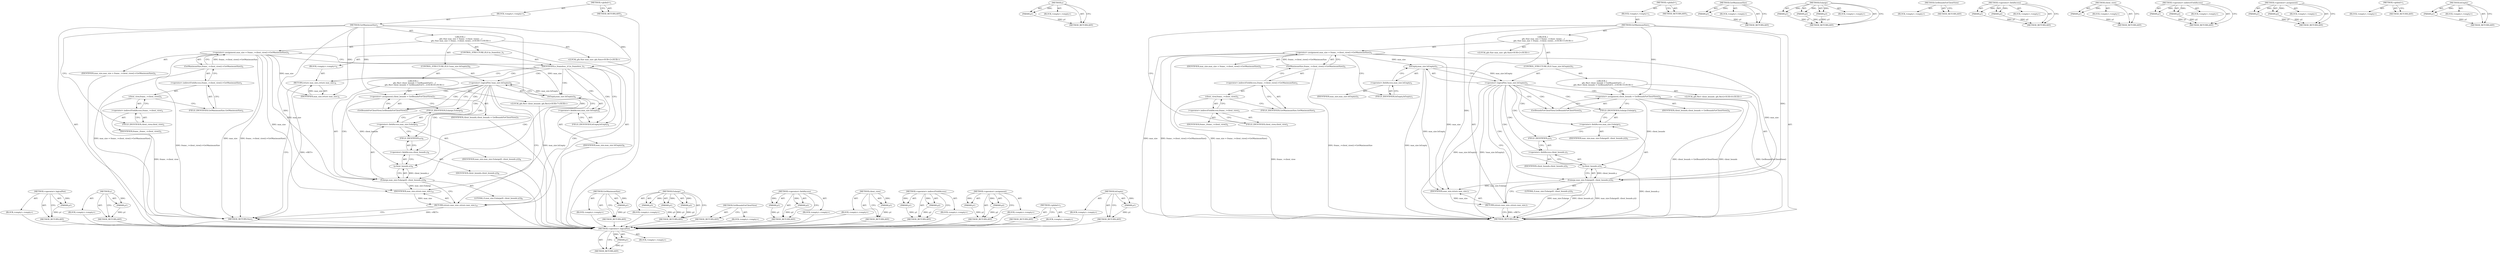 digraph "IsEmpty" {
vulnerable_83 [label=<(METHOD,&lt;operator&gt;.logicalNot)>];
vulnerable_84 [label=<(PARAM,p1)>];
vulnerable_85 [label=<(BLOCK,&lt;empty&gt;,&lt;empty&gt;)>];
vulnerable_86 [label=<(METHOD_RETURN,ANY)>];
vulnerable_105 [label=<(METHOD,y)>];
vulnerable_106 [label=<(PARAM,p1)>];
vulnerable_107 [label=<(BLOCK,&lt;empty&gt;,&lt;empty&gt;)>];
vulnerable_108 [label=<(METHOD_RETURN,ANY)>];
vulnerable_6 [label=<(METHOD,&lt;global&gt;)<SUB>1</SUB>>];
vulnerable_7 [label=<(BLOCK,&lt;empty&gt;,&lt;empty&gt;)<SUB>1</SUB>>];
vulnerable_8 [label=<(METHOD,GetMaximumSize)<SUB>1</SUB>>];
vulnerable_9 [label="<(BLOCK,{
   gfx::Size max_size = frame_-&gt;client_view()...,{
   gfx::Size max_size = frame_-&gt;client_view()...)<SUB>1</SUB>>"];
vulnerable_10 [label="<(LOCAL,gfx.Size max_size: gfx.Size)<SUB>2</SUB>>"];
vulnerable_11 [label=<(&lt;operator&gt;.assignment,max_size = frame_-&gt;client_view()-&gt;GetMaximumSize())<SUB>2</SUB>>];
vulnerable_12 [label=<(IDENTIFIER,max_size,max_size = frame_-&gt;client_view()-&gt;GetMaximumSize())<SUB>2</SUB>>];
vulnerable_13 [label=<(GetMaximumSize,frame_-&gt;client_view()-&gt;GetMaximumSize())<SUB>2</SUB>>];
vulnerable_14 [label=<(&lt;operator&gt;.indirectFieldAccess,frame_-&gt;client_view()-&gt;GetMaximumSize)<SUB>2</SUB>>];
vulnerable_15 [label=<(client_view,frame_-&gt;client_view())<SUB>2</SUB>>];
vulnerable_16 [label=<(&lt;operator&gt;.indirectFieldAccess,frame_-&gt;client_view)<SUB>2</SUB>>];
vulnerable_17 [label=<(IDENTIFIER,frame_,frame_-&gt;client_view())<SUB>2</SUB>>];
vulnerable_18 [label=<(FIELD_IDENTIFIER,client_view,client_view)<SUB>2</SUB>>];
vulnerable_19 [label=<(FIELD_IDENTIFIER,GetMaximumSize,GetMaximumSize)<SUB>2</SUB>>];
vulnerable_20 [label=<(CONTROL_STRUCTURE,IF,if (!max_size.IsEmpty()))<SUB>3</SUB>>];
vulnerable_21 [label=<(&lt;operator&gt;.logicalNot,!max_size.IsEmpty())<SUB>3</SUB>>];
vulnerable_22 [label=<(IsEmpty,max_size.IsEmpty())<SUB>3</SUB>>];
vulnerable_23 [label=<(&lt;operator&gt;.fieldAccess,max_size.IsEmpty)<SUB>3</SUB>>];
vulnerable_24 [label=<(IDENTIFIER,max_size,max_size.IsEmpty())<SUB>3</SUB>>];
vulnerable_25 [label=<(FIELD_IDENTIFIER,IsEmpty,IsEmpty)<SUB>3</SUB>>];
vulnerable_26 [label="<(BLOCK,{
     gfx::Rect client_bounds = GetBoundsForCl...,{
     gfx::Rect client_bounds = GetBoundsForCl...)<SUB>3</SUB>>"];
vulnerable_27 [label="<(LOCAL,gfx.Rect client_bounds: gfx.Rect)<SUB>4</SUB>>"];
vulnerable_28 [label=<(&lt;operator&gt;.assignment,client_bounds = GetBoundsForClientView())<SUB>4</SUB>>];
vulnerable_29 [label=<(IDENTIFIER,client_bounds,client_bounds = GetBoundsForClientView())<SUB>4</SUB>>];
vulnerable_30 [label=<(GetBoundsForClientView,GetBoundsForClientView())<SUB>4</SUB>>];
vulnerable_31 [label=<(Enlarge,max_size.Enlarge(0, client_bounds.y()))<SUB>5</SUB>>];
vulnerable_32 [label=<(&lt;operator&gt;.fieldAccess,max_size.Enlarge)<SUB>5</SUB>>];
vulnerable_33 [label=<(IDENTIFIER,max_size,max_size.Enlarge(0, client_bounds.y()))<SUB>5</SUB>>];
vulnerable_34 [label=<(FIELD_IDENTIFIER,Enlarge,Enlarge)<SUB>5</SUB>>];
vulnerable_35 [label=<(LITERAL,0,max_size.Enlarge(0, client_bounds.y()))<SUB>5</SUB>>];
vulnerable_36 [label=<(y,client_bounds.y())<SUB>5</SUB>>];
vulnerable_37 [label=<(&lt;operator&gt;.fieldAccess,client_bounds.y)<SUB>5</SUB>>];
vulnerable_38 [label=<(IDENTIFIER,client_bounds,client_bounds.y())<SUB>5</SUB>>];
vulnerable_39 [label=<(FIELD_IDENTIFIER,y,y)<SUB>5</SUB>>];
vulnerable_40 [label=<(RETURN,return max_size;,return max_size;)<SUB>7</SUB>>];
vulnerable_41 [label=<(IDENTIFIER,max_size,return max_size;)<SUB>7</SUB>>];
vulnerable_42 [label=<(METHOD_RETURN,Size)<SUB>1</SUB>>];
vulnerable_44 [label=<(METHOD_RETURN,ANY)<SUB>1</SUB>>];
vulnerable_70 [label=<(METHOD,GetMaximumSize)>];
vulnerable_71 [label=<(PARAM,p1)>];
vulnerable_72 [label=<(BLOCK,&lt;empty&gt;,&lt;empty&gt;)>];
vulnerable_73 [label=<(METHOD_RETURN,ANY)>];
vulnerable_99 [label=<(METHOD,Enlarge)>];
vulnerable_100 [label=<(PARAM,p1)>];
vulnerable_101 [label=<(PARAM,p2)>];
vulnerable_102 [label=<(PARAM,p3)>];
vulnerable_103 [label=<(BLOCK,&lt;empty&gt;,&lt;empty&gt;)>];
vulnerable_104 [label=<(METHOD_RETURN,ANY)>];
vulnerable_96 [label=<(METHOD,GetBoundsForClientView)>];
vulnerable_97 [label=<(BLOCK,&lt;empty&gt;,&lt;empty&gt;)>];
vulnerable_98 [label=<(METHOD_RETURN,ANY)>];
vulnerable_91 [label=<(METHOD,&lt;operator&gt;.fieldAccess)>];
vulnerable_92 [label=<(PARAM,p1)>];
vulnerable_93 [label=<(PARAM,p2)>];
vulnerable_94 [label=<(BLOCK,&lt;empty&gt;,&lt;empty&gt;)>];
vulnerable_95 [label=<(METHOD_RETURN,ANY)>];
vulnerable_79 [label=<(METHOD,client_view)>];
vulnerable_80 [label=<(PARAM,p1)>];
vulnerable_81 [label=<(BLOCK,&lt;empty&gt;,&lt;empty&gt;)>];
vulnerable_82 [label=<(METHOD_RETURN,ANY)>];
vulnerable_74 [label=<(METHOD,&lt;operator&gt;.indirectFieldAccess)>];
vulnerable_75 [label=<(PARAM,p1)>];
vulnerable_76 [label=<(PARAM,p2)>];
vulnerable_77 [label=<(BLOCK,&lt;empty&gt;,&lt;empty&gt;)>];
vulnerable_78 [label=<(METHOD_RETURN,ANY)>];
vulnerable_65 [label=<(METHOD,&lt;operator&gt;.assignment)>];
vulnerable_66 [label=<(PARAM,p1)>];
vulnerable_67 [label=<(PARAM,p2)>];
vulnerable_68 [label=<(BLOCK,&lt;empty&gt;,&lt;empty&gt;)>];
vulnerable_69 [label=<(METHOD_RETURN,ANY)>];
vulnerable_59 [label=<(METHOD,&lt;global&gt;)<SUB>1</SUB>>];
vulnerable_60 [label=<(BLOCK,&lt;empty&gt;,&lt;empty&gt;)>];
vulnerable_61 [label=<(METHOD_RETURN,ANY)>];
vulnerable_87 [label=<(METHOD,IsEmpty)>];
vulnerable_88 [label=<(PARAM,p1)>];
vulnerable_89 [label=<(BLOCK,&lt;empty&gt;,&lt;empty&gt;)>];
vulnerable_90 [label=<(METHOD_RETURN,ANY)>];
fixed_88 [label=<(METHOD,&lt;operator&gt;.logicalNot)>];
fixed_89 [label=<(PARAM,p1)>];
fixed_90 [label=<(BLOCK,&lt;empty&gt;,&lt;empty&gt;)>];
fixed_91 [label=<(METHOD_RETURN,ANY)>];
fixed_110 [label=<(METHOD,y)>];
fixed_111 [label=<(PARAM,p1)>];
fixed_112 [label=<(BLOCK,&lt;empty&gt;,&lt;empty&gt;)>];
fixed_113 [label=<(METHOD_RETURN,ANY)>];
fixed_6 [label=<(METHOD,&lt;global&gt;)<SUB>1</SUB>>];
fixed_7 [label=<(BLOCK,&lt;empty&gt;,&lt;empty&gt;)<SUB>1</SUB>>];
fixed_8 [label=<(METHOD,GetMaximumSize)<SUB>1</SUB>>];
fixed_9 [label="<(BLOCK,{
   gfx::Size max_size = frame_-&gt;client_view()...,{
   gfx::Size max_size = frame_-&gt;client_view()...)<SUB>1</SUB>>"];
fixed_10 [label="<(LOCAL,gfx.Size max_size: gfx.Size)<SUB>2</SUB>>"];
fixed_11 [label=<(&lt;operator&gt;.assignment,max_size = frame_-&gt;client_view()-&gt;GetMaximumSize())<SUB>2</SUB>>];
fixed_12 [label=<(IDENTIFIER,max_size,max_size = frame_-&gt;client_view()-&gt;GetMaximumSize())<SUB>2</SUB>>];
fixed_13 [label=<(GetMaximumSize,frame_-&gt;client_view()-&gt;GetMaximumSize())<SUB>2</SUB>>];
fixed_14 [label=<(&lt;operator&gt;.indirectFieldAccess,frame_-&gt;client_view()-&gt;GetMaximumSize)<SUB>2</SUB>>];
fixed_15 [label=<(client_view,frame_-&gt;client_view())<SUB>2</SUB>>];
fixed_16 [label=<(&lt;operator&gt;.indirectFieldAccess,frame_-&gt;client_view)<SUB>2</SUB>>];
fixed_17 [label=<(IDENTIFIER,frame_,frame_-&gt;client_view())<SUB>2</SUB>>];
fixed_18 [label=<(FIELD_IDENTIFIER,client_view,client_view)<SUB>2</SUB>>];
fixed_19 [label=<(FIELD_IDENTIFIER,GetMaximumSize,GetMaximumSize)<SUB>2</SUB>>];
fixed_20 [label=<(CONTROL_STRUCTURE,IF,if (is_frameless_))<SUB>3</SUB>>];
fixed_21 [label=<(IDENTIFIER,is_frameless_,if (is_frameless_))<SUB>3</SUB>>];
fixed_22 [label=<(BLOCK,&lt;empty&gt;,&lt;empty&gt;)<SUB>4</SUB>>];
fixed_23 [label=<(RETURN,return max_size;,return max_size;)<SUB>4</SUB>>];
fixed_24 [label=<(IDENTIFIER,max_size,return max_size;)<SUB>4</SUB>>];
fixed_25 [label=<(CONTROL_STRUCTURE,IF,if (!max_size.IsEmpty()))<SUB>6</SUB>>];
fixed_26 [label=<(&lt;operator&gt;.logicalNot,!max_size.IsEmpty())<SUB>6</SUB>>];
fixed_27 [label=<(IsEmpty,max_size.IsEmpty())<SUB>6</SUB>>];
fixed_28 [label=<(&lt;operator&gt;.fieldAccess,max_size.IsEmpty)<SUB>6</SUB>>];
fixed_29 [label=<(IDENTIFIER,max_size,max_size.IsEmpty())<SUB>6</SUB>>];
fixed_30 [label=<(FIELD_IDENTIFIER,IsEmpty,IsEmpty)<SUB>6</SUB>>];
fixed_31 [label="<(BLOCK,{
     gfx::Rect client_bounds = GetBoundsForCl...,{
     gfx::Rect client_bounds = GetBoundsForCl...)<SUB>6</SUB>>"];
fixed_32 [label="<(LOCAL,gfx.Rect client_bounds: gfx.Rect)<SUB>7</SUB>>"];
fixed_33 [label=<(&lt;operator&gt;.assignment,client_bounds = GetBoundsForClientView())<SUB>7</SUB>>];
fixed_34 [label=<(IDENTIFIER,client_bounds,client_bounds = GetBoundsForClientView())<SUB>7</SUB>>];
fixed_35 [label=<(GetBoundsForClientView,GetBoundsForClientView())<SUB>7</SUB>>];
fixed_36 [label=<(Enlarge,max_size.Enlarge(0, client_bounds.y()))<SUB>8</SUB>>];
fixed_37 [label=<(&lt;operator&gt;.fieldAccess,max_size.Enlarge)<SUB>8</SUB>>];
fixed_38 [label=<(IDENTIFIER,max_size,max_size.Enlarge(0, client_bounds.y()))<SUB>8</SUB>>];
fixed_39 [label=<(FIELD_IDENTIFIER,Enlarge,Enlarge)<SUB>8</SUB>>];
fixed_40 [label=<(LITERAL,0,max_size.Enlarge(0, client_bounds.y()))<SUB>8</SUB>>];
fixed_41 [label=<(y,client_bounds.y())<SUB>8</SUB>>];
fixed_42 [label=<(&lt;operator&gt;.fieldAccess,client_bounds.y)<SUB>8</SUB>>];
fixed_43 [label=<(IDENTIFIER,client_bounds,client_bounds.y())<SUB>8</SUB>>];
fixed_44 [label=<(FIELD_IDENTIFIER,y,y)<SUB>8</SUB>>];
fixed_45 [label=<(RETURN,return max_size;,return max_size;)<SUB>10</SUB>>];
fixed_46 [label=<(IDENTIFIER,max_size,return max_size;)<SUB>10</SUB>>];
fixed_47 [label=<(METHOD_RETURN,Size)<SUB>1</SUB>>];
fixed_49 [label=<(METHOD_RETURN,ANY)<SUB>1</SUB>>];
fixed_75 [label=<(METHOD,GetMaximumSize)>];
fixed_76 [label=<(PARAM,p1)>];
fixed_77 [label=<(BLOCK,&lt;empty&gt;,&lt;empty&gt;)>];
fixed_78 [label=<(METHOD_RETURN,ANY)>];
fixed_104 [label=<(METHOD,Enlarge)>];
fixed_105 [label=<(PARAM,p1)>];
fixed_106 [label=<(PARAM,p2)>];
fixed_107 [label=<(PARAM,p3)>];
fixed_108 [label=<(BLOCK,&lt;empty&gt;,&lt;empty&gt;)>];
fixed_109 [label=<(METHOD_RETURN,ANY)>];
fixed_101 [label=<(METHOD,GetBoundsForClientView)>];
fixed_102 [label=<(BLOCK,&lt;empty&gt;,&lt;empty&gt;)>];
fixed_103 [label=<(METHOD_RETURN,ANY)>];
fixed_96 [label=<(METHOD,&lt;operator&gt;.fieldAccess)>];
fixed_97 [label=<(PARAM,p1)>];
fixed_98 [label=<(PARAM,p2)>];
fixed_99 [label=<(BLOCK,&lt;empty&gt;,&lt;empty&gt;)>];
fixed_100 [label=<(METHOD_RETURN,ANY)>];
fixed_84 [label=<(METHOD,client_view)>];
fixed_85 [label=<(PARAM,p1)>];
fixed_86 [label=<(BLOCK,&lt;empty&gt;,&lt;empty&gt;)>];
fixed_87 [label=<(METHOD_RETURN,ANY)>];
fixed_79 [label=<(METHOD,&lt;operator&gt;.indirectFieldAccess)>];
fixed_80 [label=<(PARAM,p1)>];
fixed_81 [label=<(PARAM,p2)>];
fixed_82 [label=<(BLOCK,&lt;empty&gt;,&lt;empty&gt;)>];
fixed_83 [label=<(METHOD_RETURN,ANY)>];
fixed_70 [label=<(METHOD,&lt;operator&gt;.assignment)>];
fixed_71 [label=<(PARAM,p1)>];
fixed_72 [label=<(PARAM,p2)>];
fixed_73 [label=<(BLOCK,&lt;empty&gt;,&lt;empty&gt;)>];
fixed_74 [label=<(METHOD_RETURN,ANY)>];
fixed_64 [label=<(METHOD,&lt;global&gt;)<SUB>1</SUB>>];
fixed_65 [label=<(BLOCK,&lt;empty&gt;,&lt;empty&gt;)>];
fixed_66 [label=<(METHOD_RETURN,ANY)>];
fixed_92 [label=<(METHOD,IsEmpty)>];
fixed_93 [label=<(PARAM,p1)>];
fixed_94 [label=<(BLOCK,&lt;empty&gt;,&lt;empty&gt;)>];
fixed_95 [label=<(METHOD_RETURN,ANY)>];
vulnerable_83 -> vulnerable_84  [key=0, label="AST: "];
vulnerable_83 -> vulnerable_84  [key=1, label="DDG: "];
vulnerable_83 -> vulnerable_85  [key=0, label="AST: "];
vulnerable_83 -> vulnerable_86  [key=0, label="AST: "];
vulnerable_83 -> vulnerable_86  [key=1, label="CFG: "];
vulnerable_84 -> vulnerable_86  [key=0, label="DDG: p1"];
vulnerable_105 -> vulnerable_106  [key=0, label="AST: "];
vulnerable_105 -> vulnerable_106  [key=1, label="DDG: "];
vulnerable_105 -> vulnerable_107  [key=0, label="AST: "];
vulnerable_105 -> vulnerable_108  [key=0, label="AST: "];
vulnerable_105 -> vulnerable_108  [key=1, label="CFG: "];
vulnerable_106 -> vulnerable_108  [key=0, label="DDG: p1"];
vulnerable_6 -> vulnerable_7  [key=0, label="AST: "];
vulnerable_6 -> vulnerable_44  [key=0, label="AST: "];
vulnerable_6 -> vulnerable_44  [key=1, label="CFG: "];
vulnerable_7 -> vulnerable_8  [key=0, label="AST: "];
vulnerable_8 -> vulnerable_9  [key=0, label="AST: "];
vulnerable_8 -> vulnerable_42  [key=0, label="AST: "];
vulnerable_8 -> vulnerable_18  [key=0, label="CFG: "];
vulnerable_8 -> vulnerable_41  [key=0, label="DDG: "];
vulnerable_8 -> vulnerable_28  [key=0, label="DDG: "];
vulnerable_8 -> vulnerable_31  [key=0, label="DDG: "];
vulnerable_9 -> vulnerable_10  [key=0, label="AST: "];
vulnerable_9 -> vulnerable_11  [key=0, label="AST: "];
vulnerable_9 -> vulnerable_20  [key=0, label="AST: "];
vulnerable_9 -> vulnerable_40  [key=0, label="AST: "];
vulnerable_11 -> vulnerable_12  [key=0, label="AST: "];
vulnerable_11 -> vulnerable_13  [key=0, label="AST: "];
vulnerable_11 -> vulnerable_25  [key=0, label="CFG: "];
vulnerable_11 -> vulnerable_42  [key=0, label="DDG: max_size"];
vulnerable_11 -> vulnerable_42  [key=1, label="DDG: frame_-&gt;client_view()-&gt;GetMaximumSize()"];
vulnerable_11 -> vulnerable_42  [key=2, label="DDG: max_size = frame_-&gt;client_view()-&gt;GetMaximumSize()"];
vulnerable_11 -> vulnerable_41  [key=0, label="DDG: max_size"];
vulnerable_11 -> vulnerable_22  [key=0, label="DDG: max_size"];
vulnerable_11 -> vulnerable_31  [key=0, label="DDG: max_size"];
vulnerable_13 -> vulnerable_14  [key=0, label="AST: "];
vulnerable_13 -> vulnerable_11  [key=0, label="CFG: "];
vulnerable_13 -> vulnerable_11  [key=1, label="DDG: frame_-&gt;client_view()-&gt;GetMaximumSize"];
vulnerable_13 -> vulnerable_42  [key=0, label="DDG: frame_-&gt;client_view()-&gt;GetMaximumSize"];
vulnerable_14 -> vulnerable_15  [key=0, label="AST: "];
vulnerable_14 -> vulnerable_19  [key=0, label="AST: "];
vulnerable_14 -> vulnerable_13  [key=0, label="CFG: "];
vulnerable_15 -> vulnerable_16  [key=0, label="AST: "];
vulnerable_15 -> vulnerable_19  [key=0, label="CFG: "];
vulnerable_15 -> vulnerable_42  [key=0, label="DDG: frame_-&gt;client_view"];
vulnerable_16 -> vulnerable_17  [key=0, label="AST: "];
vulnerable_16 -> vulnerable_18  [key=0, label="AST: "];
vulnerable_16 -> vulnerable_15  [key=0, label="CFG: "];
vulnerable_18 -> vulnerable_16  [key=0, label="CFG: "];
vulnerable_19 -> vulnerable_14  [key=0, label="CFG: "];
vulnerable_20 -> vulnerable_21  [key=0, label="AST: "];
vulnerable_20 -> vulnerable_26  [key=0, label="AST: "];
vulnerable_21 -> vulnerable_22  [key=0, label="AST: "];
vulnerable_21 -> vulnerable_30  [key=0, label="CFG: "];
vulnerable_21 -> vulnerable_30  [key=1, label="CDG: "];
vulnerable_21 -> vulnerable_40  [key=0, label="CFG: "];
vulnerable_21 -> vulnerable_42  [key=0, label="DDG: max_size.IsEmpty()"];
vulnerable_21 -> vulnerable_42  [key=1, label="DDG: !max_size.IsEmpty()"];
vulnerable_21 -> vulnerable_34  [key=0, label="CDG: "];
vulnerable_21 -> vulnerable_32  [key=0, label="CDG: "];
vulnerable_21 -> vulnerable_28  [key=0, label="CDG: "];
vulnerable_21 -> vulnerable_36  [key=0, label="CDG: "];
vulnerable_21 -> vulnerable_37  [key=0, label="CDG: "];
vulnerable_21 -> vulnerable_39  [key=0, label="CDG: "];
vulnerable_21 -> vulnerable_31  [key=0, label="CDG: "];
vulnerable_22 -> vulnerable_23  [key=0, label="AST: "];
vulnerable_22 -> vulnerable_21  [key=0, label="CFG: "];
vulnerable_22 -> vulnerable_21  [key=1, label="DDG: max_size.IsEmpty"];
vulnerable_22 -> vulnerable_42  [key=0, label="DDG: max_size.IsEmpty"];
vulnerable_22 -> vulnerable_41  [key=0, label="DDG: max_size.IsEmpty"];
vulnerable_23 -> vulnerable_24  [key=0, label="AST: "];
vulnerable_23 -> vulnerable_25  [key=0, label="AST: "];
vulnerable_23 -> vulnerable_22  [key=0, label="CFG: "];
vulnerable_25 -> vulnerable_23  [key=0, label="CFG: "];
vulnerable_26 -> vulnerable_27  [key=0, label="AST: "];
vulnerable_26 -> vulnerable_28  [key=0, label="AST: "];
vulnerable_26 -> vulnerable_31  [key=0, label="AST: "];
vulnerable_28 -> vulnerable_29  [key=0, label="AST: "];
vulnerable_28 -> vulnerable_30  [key=0, label="AST: "];
vulnerable_28 -> vulnerable_34  [key=0, label="CFG: "];
vulnerable_28 -> vulnerable_42  [key=0, label="DDG: client_bounds"];
vulnerable_28 -> vulnerable_42  [key=1, label="DDG: GetBoundsForClientView()"];
vulnerable_28 -> vulnerable_42  [key=2, label="DDG: client_bounds = GetBoundsForClientView()"];
vulnerable_28 -> vulnerable_36  [key=0, label="DDG: client_bounds"];
vulnerable_30 -> vulnerable_28  [key=0, label="CFG: "];
vulnerable_31 -> vulnerable_32  [key=0, label="AST: "];
vulnerable_31 -> vulnerable_35  [key=0, label="AST: "];
vulnerable_31 -> vulnerable_36  [key=0, label="AST: "];
vulnerable_31 -> vulnerable_40  [key=0, label="CFG: "];
vulnerable_31 -> vulnerable_42  [key=0, label="DDG: max_size.Enlarge"];
vulnerable_31 -> vulnerable_42  [key=1, label="DDG: client_bounds.y()"];
vulnerable_31 -> vulnerable_42  [key=2, label="DDG: max_size.Enlarge(0, client_bounds.y())"];
vulnerable_31 -> vulnerable_41  [key=0, label="DDG: max_size.Enlarge"];
vulnerable_32 -> vulnerable_33  [key=0, label="AST: "];
vulnerable_32 -> vulnerable_34  [key=0, label="AST: "];
vulnerable_32 -> vulnerable_39  [key=0, label="CFG: "];
vulnerable_34 -> vulnerable_32  [key=0, label="CFG: "];
vulnerable_36 -> vulnerable_37  [key=0, label="AST: "];
vulnerable_36 -> vulnerable_31  [key=0, label="CFG: "];
vulnerable_36 -> vulnerable_31  [key=1, label="DDG: client_bounds.y"];
vulnerable_36 -> vulnerable_42  [key=0, label="DDG: client_bounds.y"];
vulnerable_37 -> vulnerable_38  [key=0, label="AST: "];
vulnerable_37 -> vulnerable_39  [key=0, label="AST: "];
vulnerable_37 -> vulnerable_36  [key=0, label="CFG: "];
vulnerable_39 -> vulnerable_37  [key=0, label="CFG: "];
vulnerable_40 -> vulnerable_41  [key=0, label="AST: "];
vulnerable_40 -> vulnerable_42  [key=0, label="CFG: "];
vulnerable_40 -> vulnerable_42  [key=1, label="DDG: &lt;RET&gt;"];
vulnerable_41 -> vulnerable_40  [key=0, label="DDG: max_size"];
vulnerable_70 -> vulnerable_71  [key=0, label="AST: "];
vulnerable_70 -> vulnerable_71  [key=1, label="DDG: "];
vulnerable_70 -> vulnerable_72  [key=0, label="AST: "];
vulnerable_70 -> vulnerable_73  [key=0, label="AST: "];
vulnerable_70 -> vulnerable_73  [key=1, label="CFG: "];
vulnerable_71 -> vulnerable_73  [key=0, label="DDG: p1"];
vulnerable_99 -> vulnerable_100  [key=0, label="AST: "];
vulnerable_99 -> vulnerable_100  [key=1, label="DDG: "];
vulnerable_99 -> vulnerable_103  [key=0, label="AST: "];
vulnerable_99 -> vulnerable_101  [key=0, label="AST: "];
vulnerable_99 -> vulnerable_101  [key=1, label="DDG: "];
vulnerable_99 -> vulnerable_104  [key=0, label="AST: "];
vulnerable_99 -> vulnerable_104  [key=1, label="CFG: "];
vulnerable_99 -> vulnerable_102  [key=0, label="AST: "];
vulnerable_99 -> vulnerable_102  [key=1, label="DDG: "];
vulnerable_100 -> vulnerable_104  [key=0, label="DDG: p1"];
vulnerable_101 -> vulnerable_104  [key=0, label="DDG: p2"];
vulnerable_102 -> vulnerable_104  [key=0, label="DDG: p3"];
vulnerable_96 -> vulnerable_97  [key=0, label="AST: "];
vulnerable_96 -> vulnerable_98  [key=0, label="AST: "];
vulnerable_96 -> vulnerable_98  [key=1, label="CFG: "];
vulnerable_91 -> vulnerable_92  [key=0, label="AST: "];
vulnerable_91 -> vulnerable_92  [key=1, label="DDG: "];
vulnerable_91 -> vulnerable_94  [key=0, label="AST: "];
vulnerable_91 -> vulnerable_93  [key=0, label="AST: "];
vulnerable_91 -> vulnerable_93  [key=1, label="DDG: "];
vulnerable_91 -> vulnerable_95  [key=0, label="AST: "];
vulnerable_91 -> vulnerable_95  [key=1, label="CFG: "];
vulnerable_92 -> vulnerable_95  [key=0, label="DDG: p1"];
vulnerable_93 -> vulnerable_95  [key=0, label="DDG: p2"];
vulnerable_79 -> vulnerable_80  [key=0, label="AST: "];
vulnerable_79 -> vulnerable_80  [key=1, label="DDG: "];
vulnerable_79 -> vulnerable_81  [key=0, label="AST: "];
vulnerable_79 -> vulnerable_82  [key=0, label="AST: "];
vulnerable_79 -> vulnerable_82  [key=1, label="CFG: "];
vulnerable_80 -> vulnerable_82  [key=0, label="DDG: p1"];
vulnerable_74 -> vulnerable_75  [key=0, label="AST: "];
vulnerable_74 -> vulnerable_75  [key=1, label="DDG: "];
vulnerable_74 -> vulnerable_77  [key=0, label="AST: "];
vulnerable_74 -> vulnerable_76  [key=0, label="AST: "];
vulnerable_74 -> vulnerable_76  [key=1, label="DDG: "];
vulnerable_74 -> vulnerable_78  [key=0, label="AST: "];
vulnerable_74 -> vulnerable_78  [key=1, label="CFG: "];
vulnerable_75 -> vulnerable_78  [key=0, label="DDG: p1"];
vulnerable_76 -> vulnerable_78  [key=0, label="DDG: p2"];
vulnerable_65 -> vulnerable_66  [key=0, label="AST: "];
vulnerable_65 -> vulnerable_66  [key=1, label="DDG: "];
vulnerable_65 -> vulnerable_68  [key=0, label="AST: "];
vulnerable_65 -> vulnerable_67  [key=0, label="AST: "];
vulnerable_65 -> vulnerable_67  [key=1, label="DDG: "];
vulnerable_65 -> vulnerable_69  [key=0, label="AST: "];
vulnerable_65 -> vulnerable_69  [key=1, label="CFG: "];
vulnerable_66 -> vulnerable_69  [key=0, label="DDG: p1"];
vulnerable_67 -> vulnerable_69  [key=0, label="DDG: p2"];
vulnerable_59 -> vulnerable_60  [key=0, label="AST: "];
vulnerable_59 -> vulnerable_61  [key=0, label="AST: "];
vulnerable_59 -> vulnerable_61  [key=1, label="CFG: "];
vulnerable_87 -> vulnerable_88  [key=0, label="AST: "];
vulnerable_87 -> vulnerable_88  [key=1, label="DDG: "];
vulnerable_87 -> vulnerable_89  [key=0, label="AST: "];
vulnerable_87 -> vulnerable_90  [key=0, label="AST: "];
vulnerable_87 -> vulnerable_90  [key=1, label="CFG: "];
vulnerable_88 -> vulnerable_90  [key=0, label="DDG: p1"];
fixed_88 -> fixed_89  [key=0, label="AST: "];
fixed_88 -> fixed_89  [key=1, label="DDG: "];
fixed_88 -> fixed_90  [key=0, label="AST: "];
fixed_88 -> fixed_91  [key=0, label="AST: "];
fixed_88 -> fixed_91  [key=1, label="CFG: "];
fixed_89 -> fixed_91  [key=0, label="DDG: p1"];
fixed_90 -> vulnerable_83  [key=0];
fixed_91 -> vulnerable_83  [key=0];
fixed_110 -> fixed_111  [key=0, label="AST: "];
fixed_110 -> fixed_111  [key=1, label="DDG: "];
fixed_110 -> fixed_112  [key=0, label="AST: "];
fixed_110 -> fixed_113  [key=0, label="AST: "];
fixed_110 -> fixed_113  [key=1, label="CFG: "];
fixed_111 -> fixed_113  [key=0, label="DDG: p1"];
fixed_112 -> vulnerable_83  [key=0];
fixed_113 -> vulnerable_83  [key=0];
fixed_6 -> fixed_7  [key=0, label="AST: "];
fixed_6 -> fixed_49  [key=0, label="AST: "];
fixed_6 -> fixed_49  [key=1, label="CFG: "];
fixed_7 -> fixed_8  [key=0, label="AST: "];
fixed_8 -> fixed_9  [key=0, label="AST: "];
fixed_8 -> fixed_47  [key=0, label="AST: "];
fixed_8 -> fixed_18  [key=0, label="CFG: "];
fixed_8 -> fixed_21  [key=0, label="DDG: "];
fixed_8 -> fixed_46  [key=0, label="DDG: "];
fixed_8 -> fixed_33  [key=0, label="DDG: "];
fixed_8 -> fixed_24  [key=0, label="DDG: "];
fixed_8 -> fixed_36  [key=0, label="DDG: "];
fixed_9 -> fixed_10  [key=0, label="AST: "];
fixed_9 -> fixed_11  [key=0, label="AST: "];
fixed_9 -> fixed_20  [key=0, label="AST: "];
fixed_9 -> fixed_25  [key=0, label="AST: "];
fixed_9 -> fixed_45  [key=0, label="AST: "];
fixed_10 -> vulnerable_83  [key=0];
fixed_11 -> fixed_12  [key=0, label="AST: "];
fixed_11 -> fixed_13  [key=0, label="AST: "];
fixed_11 -> fixed_21  [key=0, label="CFG: "];
fixed_11 -> fixed_47  [key=0, label="DDG: max_size"];
fixed_11 -> fixed_47  [key=1, label="DDG: frame_-&gt;client_view()-&gt;GetMaximumSize()"];
fixed_11 -> fixed_47  [key=2, label="DDG: max_size = frame_-&gt;client_view()-&gt;GetMaximumSize()"];
fixed_11 -> fixed_46  [key=0, label="DDG: max_size"];
fixed_11 -> fixed_24  [key=0, label="DDG: max_size"];
fixed_11 -> fixed_27  [key=0, label="DDG: max_size"];
fixed_11 -> fixed_36  [key=0, label="DDG: max_size"];
fixed_12 -> vulnerable_83  [key=0];
fixed_13 -> fixed_14  [key=0, label="AST: "];
fixed_13 -> fixed_11  [key=0, label="CFG: "];
fixed_13 -> fixed_11  [key=1, label="DDG: frame_-&gt;client_view()-&gt;GetMaximumSize"];
fixed_13 -> fixed_47  [key=0, label="DDG: frame_-&gt;client_view()-&gt;GetMaximumSize"];
fixed_14 -> fixed_15  [key=0, label="AST: "];
fixed_14 -> fixed_19  [key=0, label="AST: "];
fixed_14 -> fixed_13  [key=0, label="CFG: "];
fixed_15 -> fixed_16  [key=0, label="AST: "];
fixed_15 -> fixed_19  [key=0, label="CFG: "];
fixed_15 -> fixed_47  [key=0, label="DDG: frame_-&gt;client_view"];
fixed_16 -> fixed_17  [key=0, label="AST: "];
fixed_16 -> fixed_18  [key=0, label="AST: "];
fixed_16 -> fixed_15  [key=0, label="CFG: "];
fixed_17 -> vulnerable_83  [key=0];
fixed_18 -> fixed_16  [key=0, label="CFG: "];
fixed_19 -> fixed_14  [key=0, label="CFG: "];
fixed_20 -> fixed_21  [key=0, label="AST: "];
fixed_20 -> fixed_22  [key=0, label="AST: "];
fixed_21 -> fixed_23  [key=0, label="CFG: "];
fixed_21 -> fixed_23  [key=1, label="CDG: "];
fixed_21 -> fixed_30  [key=0, label="CFG: "];
fixed_21 -> fixed_30  [key=1, label="CDG: "];
fixed_21 -> fixed_26  [key=0, label="CDG: "];
fixed_21 -> fixed_28  [key=0, label="CDG: "];
fixed_21 -> fixed_45  [key=0, label="CDG: "];
fixed_21 -> fixed_27  [key=0, label="CDG: "];
fixed_22 -> fixed_23  [key=0, label="AST: "];
fixed_23 -> fixed_24  [key=0, label="AST: "];
fixed_23 -> fixed_47  [key=0, label="CFG: "];
fixed_23 -> fixed_47  [key=1, label="DDG: &lt;RET&gt;"];
fixed_24 -> fixed_23  [key=0, label="DDG: max_size"];
fixed_25 -> fixed_26  [key=0, label="AST: "];
fixed_25 -> fixed_31  [key=0, label="AST: "];
fixed_26 -> fixed_27  [key=0, label="AST: "];
fixed_26 -> fixed_35  [key=0, label="CFG: "];
fixed_26 -> fixed_35  [key=1, label="CDG: "];
fixed_26 -> fixed_45  [key=0, label="CFG: "];
fixed_26 -> fixed_33  [key=0, label="CDG: "];
fixed_26 -> fixed_42  [key=0, label="CDG: "];
fixed_26 -> fixed_36  [key=0, label="CDG: "];
fixed_26 -> fixed_44  [key=0, label="CDG: "];
fixed_26 -> fixed_37  [key=0, label="CDG: "];
fixed_26 -> fixed_41  [key=0, label="CDG: "];
fixed_26 -> fixed_39  [key=0, label="CDG: "];
fixed_27 -> fixed_28  [key=0, label="AST: "];
fixed_27 -> fixed_26  [key=0, label="CFG: "];
fixed_27 -> fixed_26  [key=1, label="DDG: max_size.IsEmpty"];
fixed_27 -> fixed_46  [key=0, label="DDG: max_size.IsEmpty"];
fixed_28 -> fixed_29  [key=0, label="AST: "];
fixed_28 -> fixed_30  [key=0, label="AST: "];
fixed_28 -> fixed_27  [key=0, label="CFG: "];
fixed_29 -> vulnerable_83  [key=0];
fixed_30 -> fixed_28  [key=0, label="CFG: "];
fixed_31 -> fixed_32  [key=0, label="AST: "];
fixed_31 -> fixed_33  [key=0, label="AST: "];
fixed_31 -> fixed_36  [key=0, label="AST: "];
fixed_32 -> vulnerable_83  [key=0];
fixed_33 -> fixed_34  [key=0, label="AST: "];
fixed_33 -> fixed_35  [key=0, label="AST: "];
fixed_33 -> fixed_39  [key=0, label="CFG: "];
fixed_33 -> fixed_41  [key=0, label="DDG: client_bounds"];
fixed_34 -> vulnerable_83  [key=0];
fixed_35 -> fixed_33  [key=0, label="CFG: "];
fixed_36 -> fixed_37  [key=0, label="AST: "];
fixed_36 -> fixed_40  [key=0, label="AST: "];
fixed_36 -> fixed_41  [key=0, label="AST: "];
fixed_36 -> fixed_45  [key=0, label="CFG: "];
fixed_36 -> fixed_46  [key=0, label="DDG: max_size.Enlarge"];
fixed_37 -> fixed_38  [key=0, label="AST: "];
fixed_37 -> fixed_39  [key=0, label="AST: "];
fixed_37 -> fixed_44  [key=0, label="CFG: "];
fixed_38 -> vulnerable_83  [key=0];
fixed_39 -> fixed_37  [key=0, label="CFG: "];
fixed_40 -> vulnerable_83  [key=0];
fixed_41 -> fixed_42  [key=0, label="AST: "];
fixed_41 -> fixed_36  [key=0, label="CFG: "];
fixed_41 -> fixed_36  [key=1, label="DDG: client_bounds.y"];
fixed_42 -> fixed_43  [key=0, label="AST: "];
fixed_42 -> fixed_44  [key=0, label="AST: "];
fixed_42 -> fixed_41  [key=0, label="CFG: "];
fixed_43 -> vulnerable_83  [key=0];
fixed_44 -> fixed_42  [key=0, label="CFG: "];
fixed_45 -> fixed_46  [key=0, label="AST: "];
fixed_45 -> fixed_47  [key=0, label="CFG: "];
fixed_45 -> fixed_47  [key=1, label="DDG: &lt;RET&gt;"];
fixed_46 -> fixed_45  [key=0, label="DDG: max_size"];
fixed_47 -> vulnerable_83  [key=0];
fixed_49 -> vulnerable_83  [key=0];
fixed_75 -> fixed_76  [key=0, label="AST: "];
fixed_75 -> fixed_76  [key=1, label="DDG: "];
fixed_75 -> fixed_77  [key=0, label="AST: "];
fixed_75 -> fixed_78  [key=0, label="AST: "];
fixed_75 -> fixed_78  [key=1, label="CFG: "];
fixed_76 -> fixed_78  [key=0, label="DDG: p1"];
fixed_77 -> vulnerable_83  [key=0];
fixed_78 -> vulnerable_83  [key=0];
fixed_104 -> fixed_105  [key=0, label="AST: "];
fixed_104 -> fixed_105  [key=1, label="DDG: "];
fixed_104 -> fixed_108  [key=0, label="AST: "];
fixed_104 -> fixed_106  [key=0, label="AST: "];
fixed_104 -> fixed_106  [key=1, label="DDG: "];
fixed_104 -> fixed_109  [key=0, label="AST: "];
fixed_104 -> fixed_109  [key=1, label="CFG: "];
fixed_104 -> fixed_107  [key=0, label="AST: "];
fixed_104 -> fixed_107  [key=1, label="DDG: "];
fixed_105 -> fixed_109  [key=0, label="DDG: p1"];
fixed_106 -> fixed_109  [key=0, label="DDG: p2"];
fixed_107 -> fixed_109  [key=0, label="DDG: p3"];
fixed_108 -> vulnerable_83  [key=0];
fixed_109 -> vulnerable_83  [key=0];
fixed_101 -> fixed_102  [key=0, label="AST: "];
fixed_101 -> fixed_103  [key=0, label="AST: "];
fixed_101 -> fixed_103  [key=1, label="CFG: "];
fixed_102 -> vulnerable_83  [key=0];
fixed_103 -> vulnerable_83  [key=0];
fixed_96 -> fixed_97  [key=0, label="AST: "];
fixed_96 -> fixed_97  [key=1, label="DDG: "];
fixed_96 -> fixed_99  [key=0, label="AST: "];
fixed_96 -> fixed_98  [key=0, label="AST: "];
fixed_96 -> fixed_98  [key=1, label="DDG: "];
fixed_96 -> fixed_100  [key=0, label="AST: "];
fixed_96 -> fixed_100  [key=1, label="CFG: "];
fixed_97 -> fixed_100  [key=0, label="DDG: p1"];
fixed_98 -> fixed_100  [key=0, label="DDG: p2"];
fixed_99 -> vulnerable_83  [key=0];
fixed_100 -> vulnerable_83  [key=0];
fixed_84 -> fixed_85  [key=0, label="AST: "];
fixed_84 -> fixed_85  [key=1, label="DDG: "];
fixed_84 -> fixed_86  [key=0, label="AST: "];
fixed_84 -> fixed_87  [key=0, label="AST: "];
fixed_84 -> fixed_87  [key=1, label="CFG: "];
fixed_85 -> fixed_87  [key=0, label="DDG: p1"];
fixed_86 -> vulnerable_83  [key=0];
fixed_87 -> vulnerable_83  [key=0];
fixed_79 -> fixed_80  [key=0, label="AST: "];
fixed_79 -> fixed_80  [key=1, label="DDG: "];
fixed_79 -> fixed_82  [key=0, label="AST: "];
fixed_79 -> fixed_81  [key=0, label="AST: "];
fixed_79 -> fixed_81  [key=1, label="DDG: "];
fixed_79 -> fixed_83  [key=0, label="AST: "];
fixed_79 -> fixed_83  [key=1, label="CFG: "];
fixed_80 -> fixed_83  [key=0, label="DDG: p1"];
fixed_81 -> fixed_83  [key=0, label="DDG: p2"];
fixed_82 -> vulnerable_83  [key=0];
fixed_83 -> vulnerable_83  [key=0];
fixed_70 -> fixed_71  [key=0, label="AST: "];
fixed_70 -> fixed_71  [key=1, label="DDG: "];
fixed_70 -> fixed_73  [key=0, label="AST: "];
fixed_70 -> fixed_72  [key=0, label="AST: "];
fixed_70 -> fixed_72  [key=1, label="DDG: "];
fixed_70 -> fixed_74  [key=0, label="AST: "];
fixed_70 -> fixed_74  [key=1, label="CFG: "];
fixed_71 -> fixed_74  [key=0, label="DDG: p1"];
fixed_72 -> fixed_74  [key=0, label="DDG: p2"];
fixed_73 -> vulnerable_83  [key=0];
fixed_74 -> vulnerable_83  [key=0];
fixed_64 -> fixed_65  [key=0, label="AST: "];
fixed_64 -> fixed_66  [key=0, label="AST: "];
fixed_64 -> fixed_66  [key=1, label="CFG: "];
fixed_65 -> vulnerable_83  [key=0];
fixed_66 -> vulnerable_83  [key=0];
fixed_92 -> fixed_93  [key=0, label="AST: "];
fixed_92 -> fixed_93  [key=1, label="DDG: "];
fixed_92 -> fixed_94  [key=0, label="AST: "];
fixed_92 -> fixed_95  [key=0, label="AST: "];
fixed_92 -> fixed_95  [key=1, label="CFG: "];
fixed_93 -> fixed_95  [key=0, label="DDG: p1"];
fixed_94 -> vulnerable_83  [key=0];
fixed_95 -> vulnerable_83  [key=0];
}
